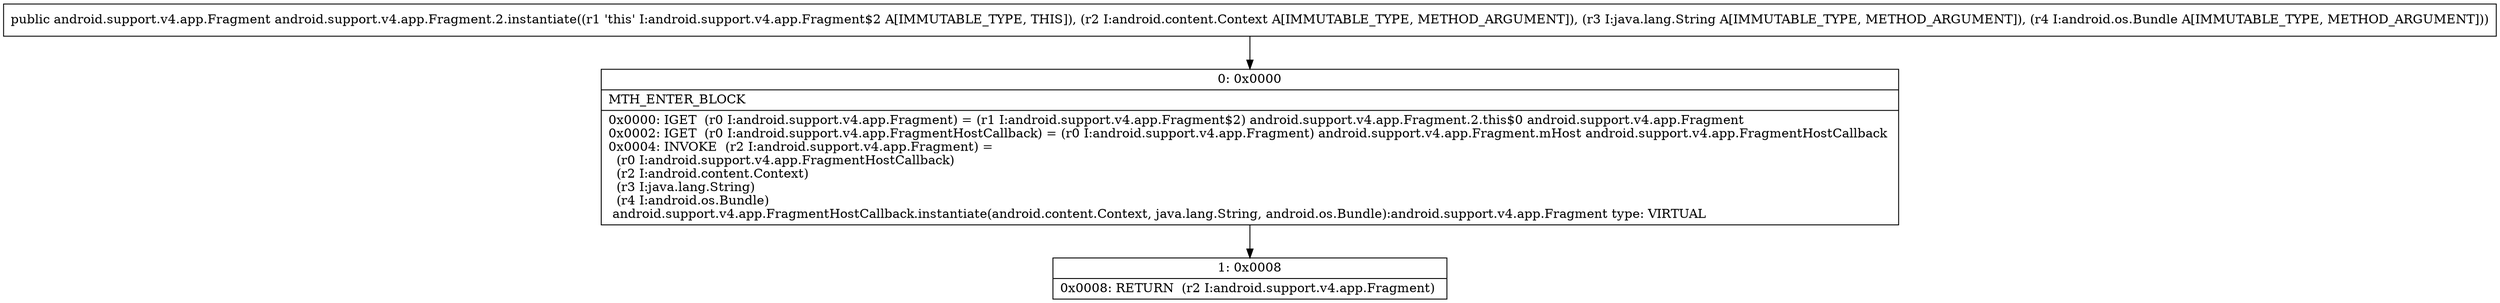 digraph "CFG forandroid.support.v4.app.Fragment.2.instantiate(Landroid\/content\/Context;Ljava\/lang\/String;Landroid\/os\/Bundle;)Landroid\/support\/v4\/app\/Fragment;" {
Node_0 [shape=record,label="{0\:\ 0x0000|MTH_ENTER_BLOCK\l|0x0000: IGET  (r0 I:android.support.v4.app.Fragment) = (r1 I:android.support.v4.app.Fragment$2) android.support.v4.app.Fragment.2.this$0 android.support.v4.app.Fragment \l0x0002: IGET  (r0 I:android.support.v4.app.FragmentHostCallback) = (r0 I:android.support.v4.app.Fragment) android.support.v4.app.Fragment.mHost android.support.v4.app.FragmentHostCallback \l0x0004: INVOKE  (r2 I:android.support.v4.app.Fragment) = \l  (r0 I:android.support.v4.app.FragmentHostCallback)\l  (r2 I:android.content.Context)\l  (r3 I:java.lang.String)\l  (r4 I:android.os.Bundle)\l android.support.v4.app.FragmentHostCallback.instantiate(android.content.Context, java.lang.String, android.os.Bundle):android.support.v4.app.Fragment type: VIRTUAL \l}"];
Node_1 [shape=record,label="{1\:\ 0x0008|0x0008: RETURN  (r2 I:android.support.v4.app.Fragment) \l}"];
MethodNode[shape=record,label="{public android.support.v4.app.Fragment android.support.v4.app.Fragment.2.instantiate((r1 'this' I:android.support.v4.app.Fragment$2 A[IMMUTABLE_TYPE, THIS]), (r2 I:android.content.Context A[IMMUTABLE_TYPE, METHOD_ARGUMENT]), (r3 I:java.lang.String A[IMMUTABLE_TYPE, METHOD_ARGUMENT]), (r4 I:android.os.Bundle A[IMMUTABLE_TYPE, METHOD_ARGUMENT])) }"];
MethodNode -> Node_0;
Node_0 -> Node_1;
}

